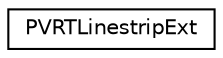 digraph "Graphical Class Hierarchy"
{
  edge [fontname="Helvetica",fontsize="10",labelfontname="Helvetica",labelfontsize="10"];
  node [fontname="Helvetica",fontsize="10",shape=record];
  rankdir="LR";
  Node1 [label="PVRTLinestripExt",height=0.2,width=0.4,color="black", fillcolor="white", style="filled",URL="$struct_p_v_r_t_linestrip_ext.html"];
}
